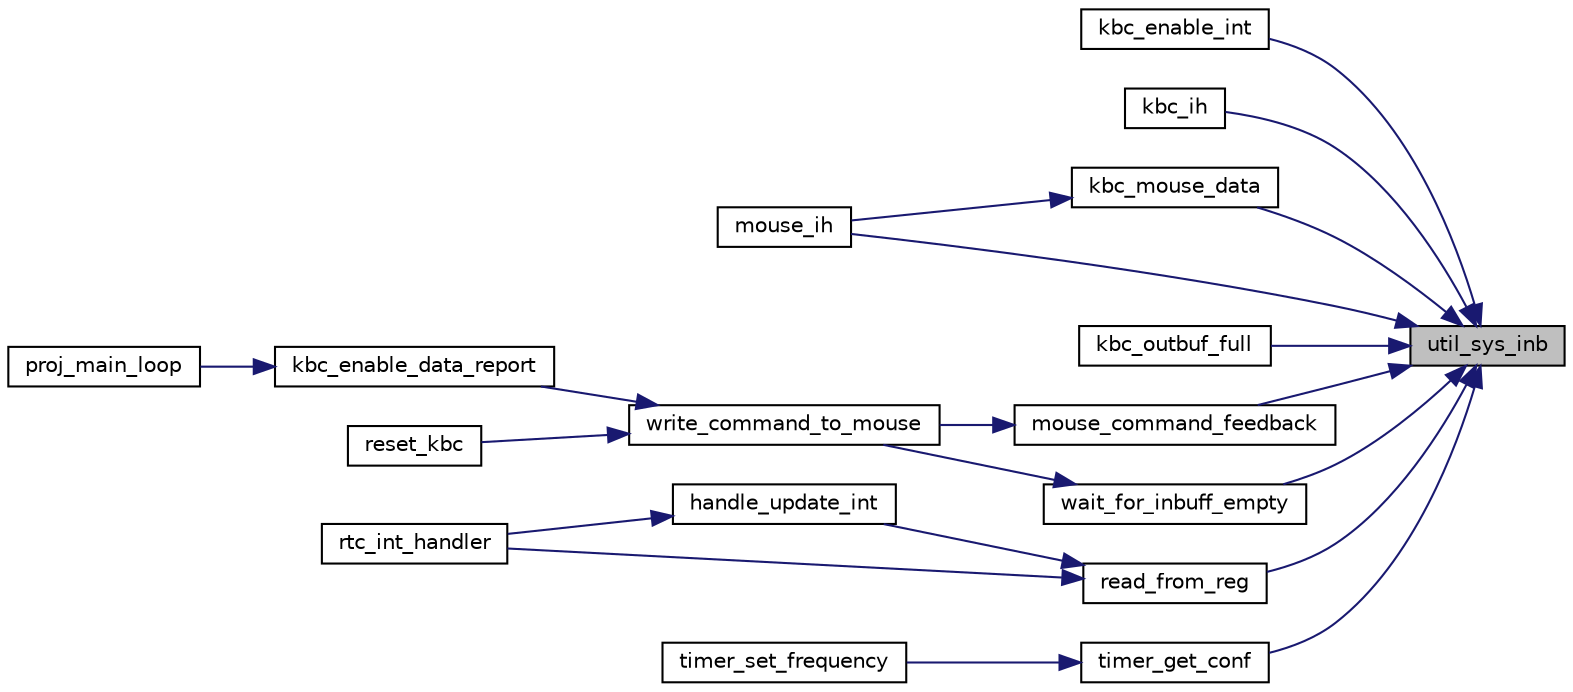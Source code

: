 digraph "util_sys_inb"
{
 // LATEX_PDF_SIZE
  edge [fontname="Helvetica",fontsize="10",labelfontname="Helvetica",labelfontsize="10"];
  node [fontname="Helvetica",fontsize="10",shape=record];
  rankdir="RL";
  Node1 [label="util_sys_inb",height=0.2,width=0.4,color="black", fillcolor="grey75", style="filled", fontcolor="black",tooltip="Performs sys_inb on a temporary 32 bit variable and returns it in on an 8 bit format."];
  Node1 -> Node2 [dir="back",color="midnightblue",fontsize="10",style="solid"];
  Node2 [label="kbc_enable_int",height=0.2,width=0.4,color="black", fillcolor="white", style="filled",URL="$group__kbc.html#gad1a9123fa6adccb9ffed9c6bf6462be2",tooltip="Reenable keyboard interrupts."];
  Node1 -> Node3 [dir="back",color="midnightblue",fontsize="10",style="solid"];
  Node3 [label="kbc_ih",height=0.2,width=0.4,color="black", fillcolor="white", style="filled",URL="$kbc_8c.html#aea970a154161a35f6894898a092ed70a",tooltip=" "];
  Node1 -> Node4 [dir="back",color="midnightblue",fontsize="10",style="solid"];
  Node4 [label="kbc_mouse_data",height=0.2,width=0.4,color="black", fillcolor="white", style="filled",URL="$group__mouse.html#gaa15e334757e4523c4ee9906b8afe110e",tooltip="Check if mouse output buffer is full."];
  Node4 -> Node5 [dir="back",color="midnightblue",fontsize="10",style="solid"];
  Node5 [label="mouse_ih",height=0.2,width=0.4,color="black", fillcolor="white", style="filled",URL="$mouse_8c.html#a210374b50462acdedab00df64d5cea3c",tooltip=" "];
  Node1 -> Node6 [dir="back",color="midnightblue",fontsize="10",style="solid"];
  Node6 [label="kbc_outbuf_full",height=0.2,width=0.4,color="black", fillcolor="white", style="filled",URL="$group__kbc.html#ga5d49f0d32349d79f4746dcb41edc32c6",tooltip="Check if keyboard output buffer is full."];
  Node1 -> Node7 [dir="back",color="midnightblue",fontsize="10",style="solid"];
  Node7 [label="mouse_command_feedback",height=0.2,width=0.4,color="black", fillcolor="white", style="filled",URL="$group__mouse.html#ga783d0f32c217e4857504c449b4a89793",tooltip="Get mouse command feedback."];
  Node7 -> Node8 [dir="back",color="midnightblue",fontsize="10",style="solid"];
  Node8 [label="write_command_to_mouse",height=0.2,width=0.4,color="black", fillcolor="white", style="filled",URL="$group__mouse.html#ga19a82faff0e40829b26501342b08bb81",tooltip="Writes the given command to the mouse."];
  Node8 -> Node9 [dir="back",color="midnightblue",fontsize="10",style="solid"];
  Node9 [label="kbc_enable_data_report",height=0.2,width=0.4,color="black", fillcolor="white", style="filled",URL="$group__mouse.html#gaf049d2ae2b13d6904e9225383152bbf2",tooltip="Enables KBC Mouse data reporting."];
  Node9 -> Node10 [dir="back",color="midnightblue",fontsize="10",style="solid"];
  Node10 [label="proj_main_loop",height=0.2,width=0.4,color="black", fillcolor="white", style="filled",URL="$proj_8c.html#a2a16f651eccbd248e1ad3b3b924b143b",tooltip=" "];
  Node8 -> Node11 [dir="back",color="midnightblue",fontsize="10",style="solid"];
  Node11 [label="reset_kbc",height=0.2,width=0.4,color="black", fillcolor="white", style="filled",URL="$group__mouse.html#ga0d78bea3540ef23412704f4dd2721fce",tooltip="Resets the KBC to the default Minix state."];
  Node1 -> Node5 [dir="back",color="midnightblue",fontsize="10",style="solid"];
  Node1 -> Node12 [dir="back",color="midnightblue",fontsize="10",style="solid"];
  Node12 [label="read_from_reg",height=0.2,width=0.4,color="black", fillcolor="white", style="filled",URL="$group__rtc.html#ga401ff1a42d649d1b925b573f7032d94f",tooltip="reads the value present in the given RTC register"];
  Node12 -> Node13 [dir="back",color="midnightblue",fontsize="10",style="solid"];
  Node13 [label="handle_update_int",height=0.2,width=0.4,color="black", fillcolor="white", style="filled",URL="$rtc_8c.html#a9f92f313c3714cb364715862d8737cd4",tooltip=" "];
  Node13 -> Node14 [dir="back",color="midnightblue",fontsize="10",style="solid"];
  Node14 [label="rtc_int_handler",height=0.2,width=0.4,color="black", fillcolor="white", style="filled",URL="$group__rtc.html#gab4aa45a2195a25a1c74c377654347870",tooltip="interrupt handler for the RTC"];
  Node12 -> Node14 [dir="back",color="midnightblue",fontsize="10",style="solid"];
  Node1 -> Node15 [dir="back",color="midnightblue",fontsize="10",style="solid"];
  Node15 [label="timer_get_conf",height=0.2,width=0.4,color="black", fillcolor="white", style="filled",URL="$timer_8c.html#a703c60b40c8c49607d6ecb6fef82d27a",tooltip=" "];
  Node15 -> Node16 [dir="back",color="midnightblue",fontsize="10",style="solid"];
  Node16 [label="timer_set_frequency",height=0.2,width=0.4,color="black", fillcolor="white", style="filled",URL="$timer_8c.html#af2c04fa8e97ffa748fd3f612886a92a7",tooltip=" "];
  Node1 -> Node17 [dir="back",color="midnightblue",fontsize="10",style="solid"];
  Node17 [label="wait_for_inbuff_empty",height=0.2,width=0.4,color="black", fillcolor="white", style="filled",URL="$group__mouse.html#ga36c05f7ca3ccc807afddd659252d77e8",tooltip="waits for the KBC input buffer to be empty"];
  Node17 -> Node8 [dir="back",color="midnightblue",fontsize="10",style="solid"];
}

